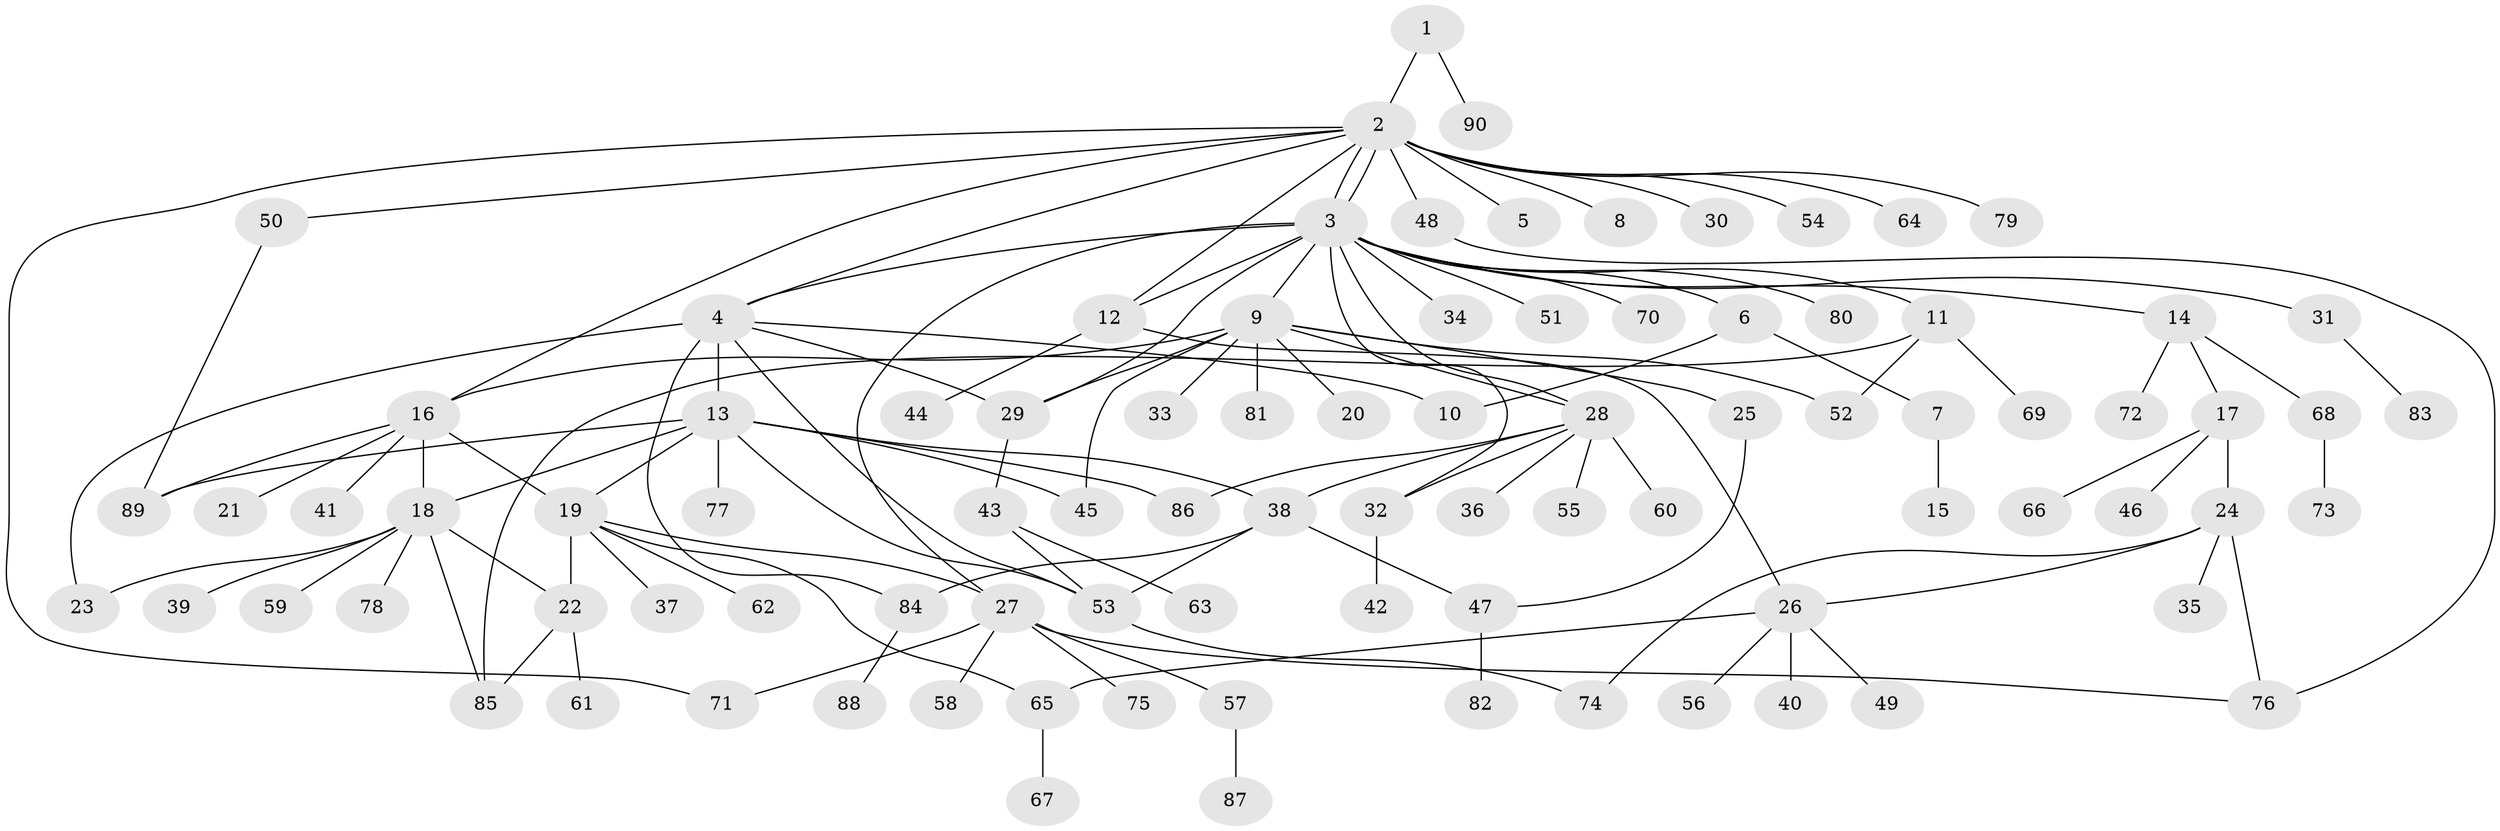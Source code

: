 // Generated by graph-tools (version 1.1) at 2025/50/03/09/25 03:50:01]
// undirected, 90 vertices, 122 edges
graph export_dot {
graph [start="1"]
  node [color=gray90,style=filled];
  1;
  2;
  3;
  4;
  5;
  6;
  7;
  8;
  9;
  10;
  11;
  12;
  13;
  14;
  15;
  16;
  17;
  18;
  19;
  20;
  21;
  22;
  23;
  24;
  25;
  26;
  27;
  28;
  29;
  30;
  31;
  32;
  33;
  34;
  35;
  36;
  37;
  38;
  39;
  40;
  41;
  42;
  43;
  44;
  45;
  46;
  47;
  48;
  49;
  50;
  51;
  52;
  53;
  54;
  55;
  56;
  57;
  58;
  59;
  60;
  61;
  62;
  63;
  64;
  65;
  66;
  67;
  68;
  69;
  70;
  71;
  72;
  73;
  74;
  75;
  76;
  77;
  78;
  79;
  80;
  81;
  82;
  83;
  84;
  85;
  86;
  87;
  88;
  89;
  90;
  1 -- 2;
  1 -- 90;
  2 -- 3;
  2 -- 3;
  2 -- 4;
  2 -- 5;
  2 -- 8;
  2 -- 12;
  2 -- 16;
  2 -- 30;
  2 -- 48;
  2 -- 50;
  2 -- 54;
  2 -- 64;
  2 -- 71;
  2 -- 79;
  3 -- 4;
  3 -- 6;
  3 -- 9;
  3 -- 11;
  3 -- 12;
  3 -- 14;
  3 -- 27;
  3 -- 28;
  3 -- 29;
  3 -- 31;
  3 -- 32;
  3 -- 34;
  3 -- 51;
  3 -- 70;
  3 -- 80;
  4 -- 10;
  4 -- 13;
  4 -- 23;
  4 -- 29;
  4 -- 53;
  4 -- 84;
  6 -- 7;
  6 -- 10;
  7 -- 15;
  9 -- 16;
  9 -- 20;
  9 -- 25;
  9 -- 28;
  9 -- 29;
  9 -- 33;
  9 -- 45;
  9 -- 52;
  9 -- 81;
  11 -- 52;
  11 -- 69;
  11 -- 85;
  12 -- 26;
  12 -- 44;
  13 -- 18;
  13 -- 19;
  13 -- 38;
  13 -- 45;
  13 -- 53;
  13 -- 77;
  13 -- 86;
  13 -- 89;
  14 -- 17;
  14 -- 68;
  14 -- 72;
  16 -- 18;
  16 -- 19;
  16 -- 21;
  16 -- 41;
  16 -- 89;
  17 -- 24;
  17 -- 46;
  17 -- 66;
  18 -- 22;
  18 -- 23;
  18 -- 39;
  18 -- 59;
  18 -- 78;
  18 -- 85;
  19 -- 22;
  19 -- 27;
  19 -- 37;
  19 -- 62;
  19 -- 65;
  22 -- 61;
  22 -- 85;
  24 -- 26;
  24 -- 35;
  24 -- 74;
  24 -- 76;
  25 -- 47;
  26 -- 40;
  26 -- 49;
  26 -- 56;
  26 -- 65;
  27 -- 57;
  27 -- 58;
  27 -- 71;
  27 -- 75;
  27 -- 76;
  28 -- 32;
  28 -- 36;
  28 -- 38;
  28 -- 55;
  28 -- 60;
  28 -- 86;
  29 -- 43;
  31 -- 83;
  32 -- 42;
  38 -- 47;
  38 -- 53;
  38 -- 84;
  43 -- 53;
  43 -- 63;
  47 -- 82;
  48 -- 76;
  50 -- 89;
  53 -- 74;
  57 -- 87;
  65 -- 67;
  68 -- 73;
  84 -- 88;
}
